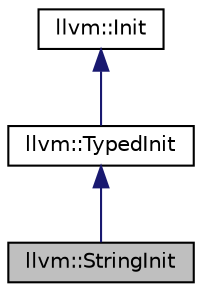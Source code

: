 digraph "llvm::StringInit"
{
 // LATEX_PDF_SIZE
  bgcolor="transparent";
  edge [fontname="Helvetica",fontsize="10",labelfontname="Helvetica",labelfontsize="10"];
  node [fontname="Helvetica",fontsize="10",shape=record];
  Node1 [label="llvm::StringInit",height=0.2,width=0.4,color="black", fillcolor="grey75", style="filled", fontcolor="black",tooltip="\"foo\" - Represent an initialization by a string value."];
  Node2 -> Node1 [dir="back",color="midnightblue",fontsize="10",style="solid",fontname="Helvetica"];
  Node2 [label="llvm::TypedInit",height=0.2,width=0.4,color="black",URL="$classllvm_1_1TypedInit.html",tooltip="This is the common superclass of types that have a specific, explicit type, stored in ValueTy."];
  Node3 -> Node2 [dir="back",color="midnightblue",fontsize="10",style="solid",fontname="Helvetica"];
  Node3 [label="llvm::Init",height=0.2,width=0.4,color="black",URL="$classllvm_1_1Init.html",tooltip=" "];
}
